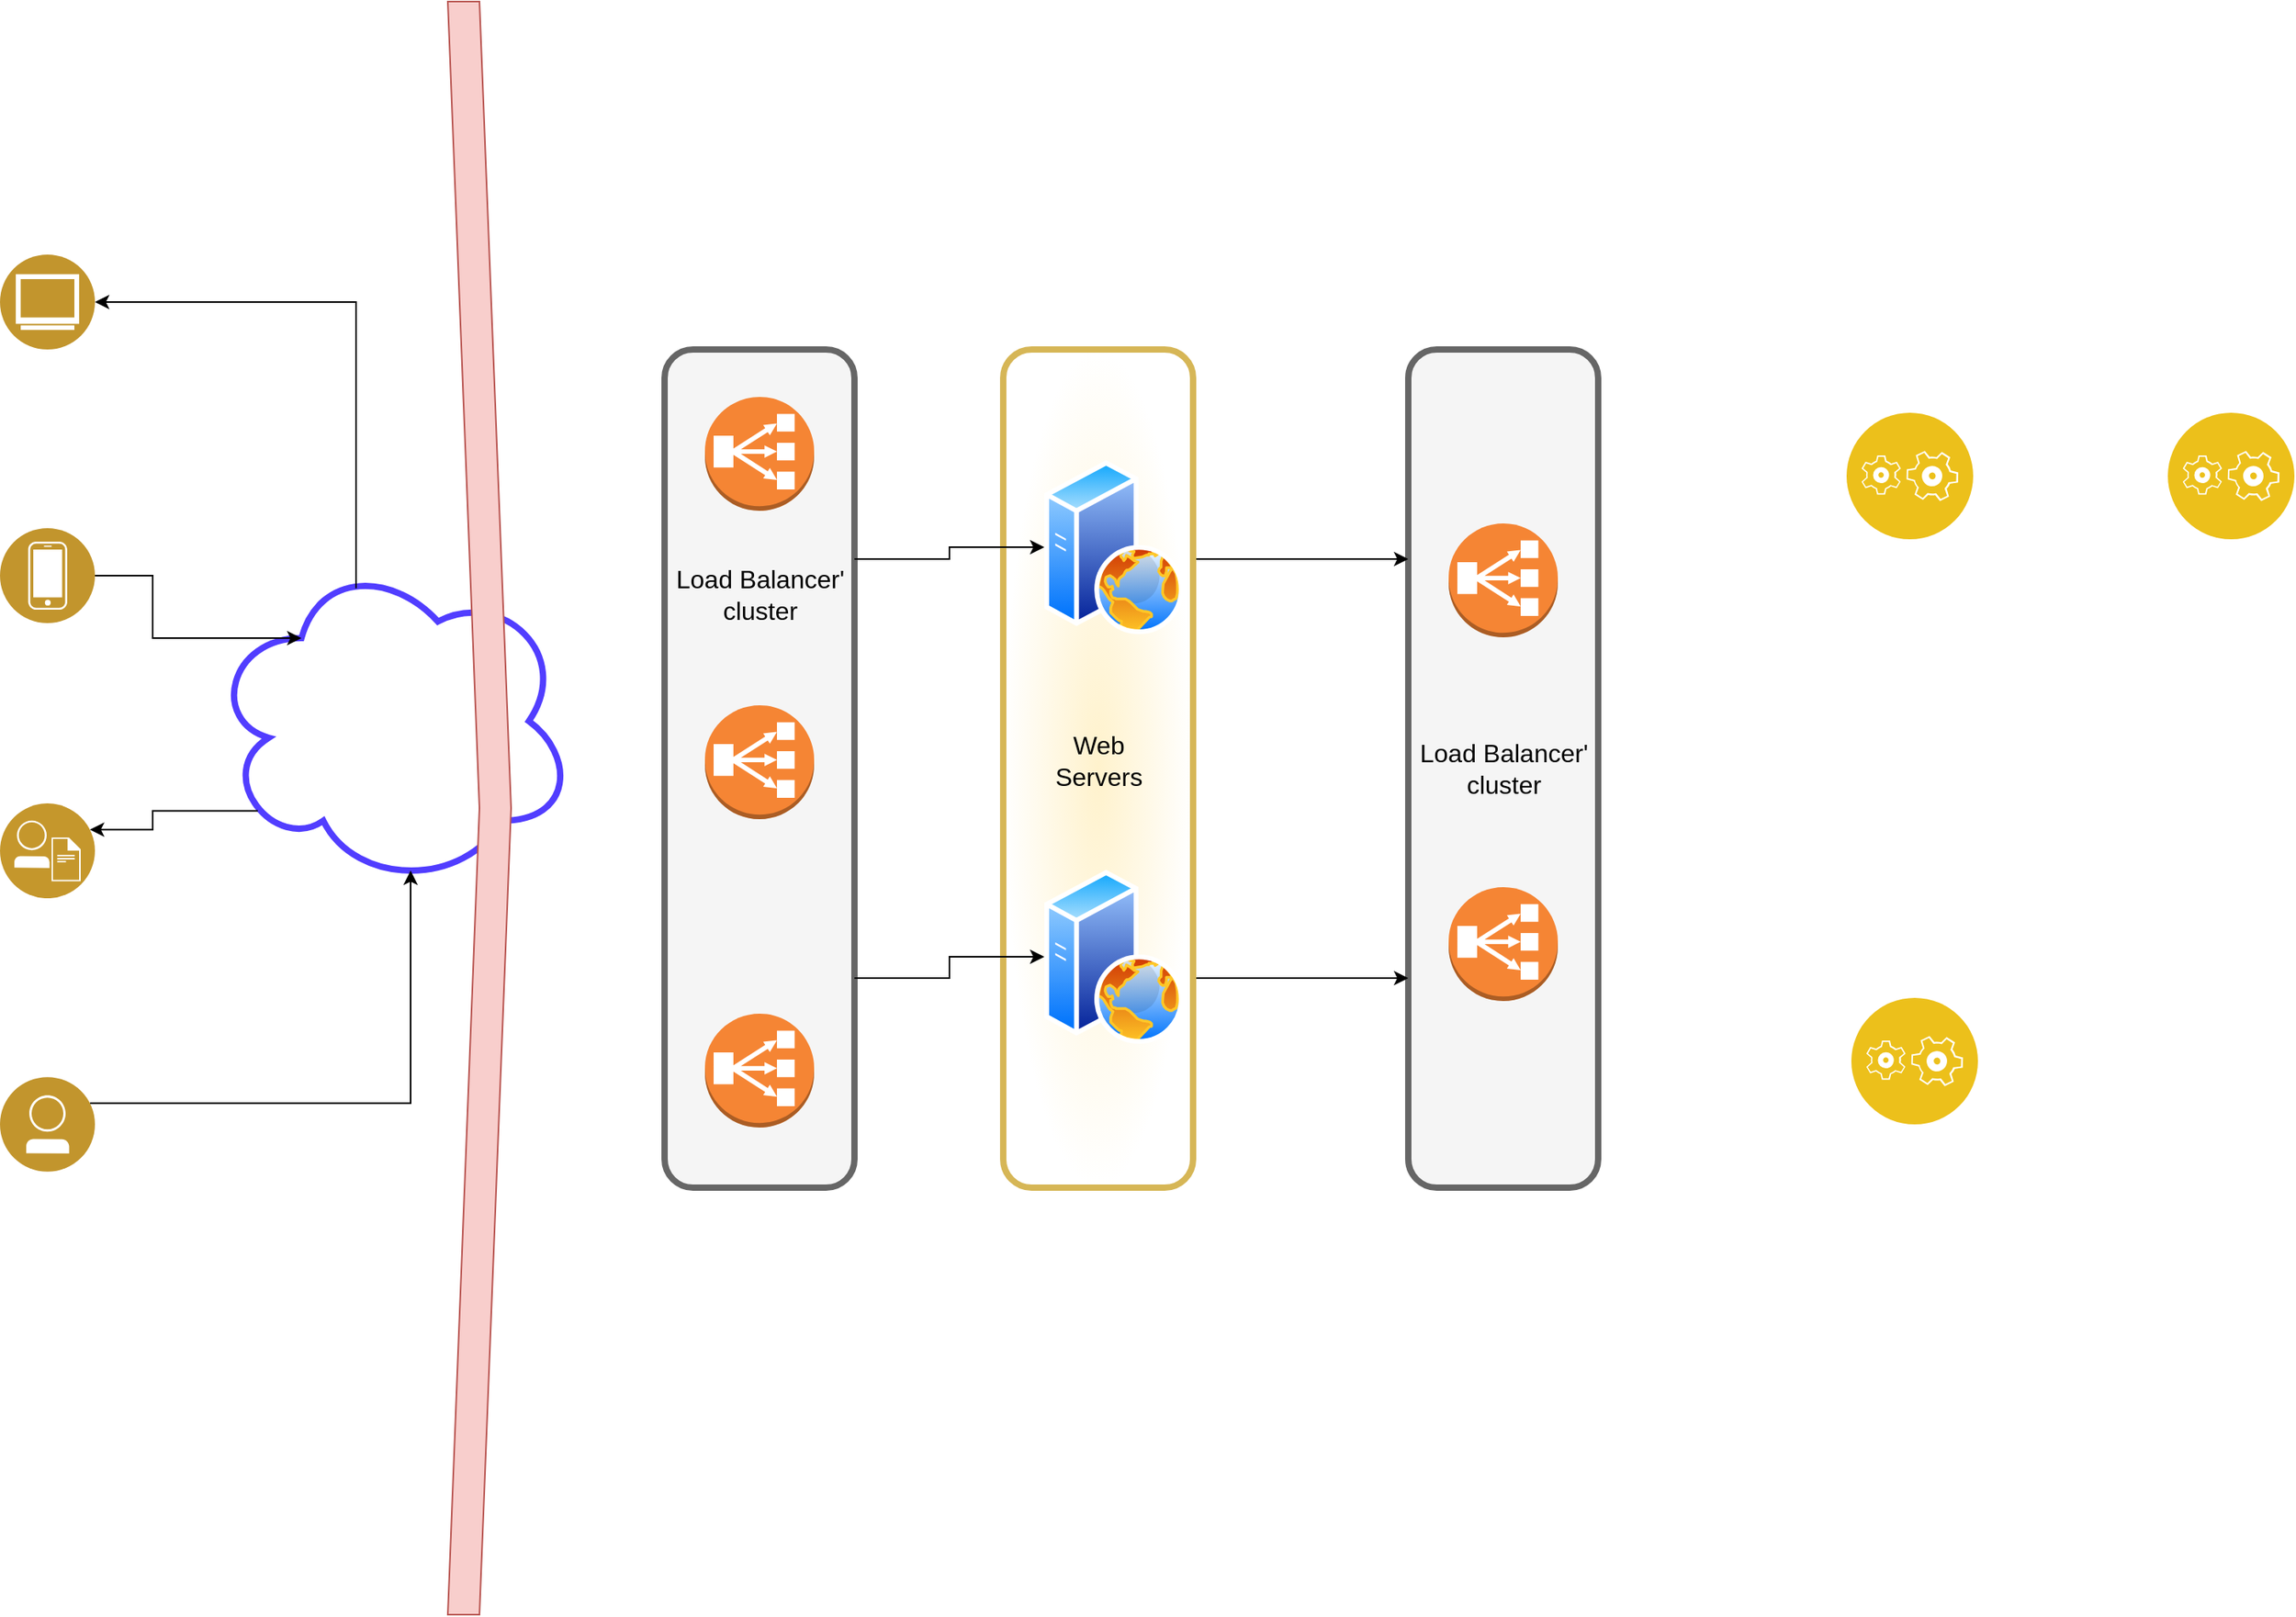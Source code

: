 <mxfile version="17.4.1" type="github" pages="2">
  <diagram id="31b32b95-0358-9bc7-6ba0-a27c054ed1a7" name="Page-1">
    <mxGraphModel dx="3199" dy="1478" grid="1" gridSize="10" guides="1" tooltips="1" connect="1" arrows="1" fold="1" page="1" pageScale="1" pageWidth="827" pageHeight="1169" background="none" math="0" shadow="0">
      <root>
        <mxCell id="0" />
        <mxCell id="1" parent="0" />
        <mxCell id="Bg8B_nmlzmfOJwWbH1iY-138" value="" style="group" vertex="1" connectable="0" parent="1">
          <mxGeometry x="550" y="280" width="120" height="530" as="geometry" />
        </mxCell>
        <mxCell id="Bg8B_nmlzmfOJwWbH1iY-132" value="" style="rounded=1;whiteSpace=wrap;html=1;strokeColor=#666666;strokeWidth=4;fillColor=#f5f5f5;fontColor=#333333;" vertex="1" parent="Bg8B_nmlzmfOJwWbH1iY-138">
          <mxGeometry width="120" height="530" as="geometry" />
        </mxCell>
        <mxCell id="Bg8B_nmlzmfOJwWbH1iY-133" value="" style="outlineConnect=0;dashed=0;verticalLabelPosition=bottom;verticalAlign=top;align=center;html=1;shape=mxgraph.aws3.classic_load_balancer;fillColor=#F58534;gradientColor=none;strokeColor=#513DFF;strokeWidth=4;" vertex="1" parent="Bg8B_nmlzmfOJwWbH1iY-138">
          <mxGeometry x="25.5" y="110" width="69" height="72" as="geometry" />
        </mxCell>
        <mxCell id="Bg8B_nmlzmfOJwWbH1iY-135" value="" style="outlineConnect=0;dashed=0;verticalLabelPosition=bottom;verticalAlign=top;align=center;html=1;shape=mxgraph.aws3.classic_load_balancer;fillColor=#F58534;gradientColor=none;strokeColor=#513DFF;strokeWidth=4;" vertex="1" parent="Bg8B_nmlzmfOJwWbH1iY-138">
          <mxGeometry x="25.5" y="340" width="69" height="72" as="geometry" />
        </mxCell>
        <mxCell id="Bg8B_nmlzmfOJwWbH1iY-136" value="&lt;font style=&quot;font-size: 16px&quot;&gt;Load Balancer&#39;&lt;br&gt;cluster&lt;/font&gt;" style="text;html=1;align=center;verticalAlign=middle;resizable=0;points=[];autosize=1;strokeColor=none;fillColor=none;" vertex="1" parent="Bg8B_nmlzmfOJwWbH1iY-138">
          <mxGeometry y="245" width="120" height="40" as="geometry" />
        </mxCell>
        <mxCell id="Bg8B_nmlzmfOJwWbH1iY-144" style="edgeStyle=orthogonalEdgeStyle;rounded=0;orthogonalLoop=1;jettySize=auto;html=1;exitX=1;exitY=0.75;exitDx=0;exitDy=0;entryX=0;entryY=0.75;entryDx=0;entryDy=0;fontSize=16;" edge="1" parent="1" source="Bg8B_nmlzmfOJwWbH1iY-127" target="Bg8B_nmlzmfOJwWbH1iY-132">
          <mxGeometry relative="1" as="geometry" />
        </mxCell>
        <mxCell id="Bg8B_nmlzmfOJwWbH1iY-145" style="edgeStyle=orthogonalEdgeStyle;rounded=0;orthogonalLoop=1;jettySize=auto;html=1;exitX=1;exitY=0.25;exitDx=0;exitDy=0;entryX=0;entryY=0.25;entryDx=0;entryDy=0;fontSize=16;" edge="1" parent="1" source="Bg8B_nmlzmfOJwWbH1iY-127" target="Bg8B_nmlzmfOJwWbH1iY-132">
          <mxGeometry relative="1" as="geometry" />
        </mxCell>
        <mxCell id="Bg8B_nmlzmfOJwWbH1iY-127" value="" style="rounded=1;whiteSpace=wrap;html=1;fontSize=16;strokeColor=#d6b656;strokeWidth=4;fillColor=#fff2cc;gradientColor=#ffffff;gradientDirection=radial;" vertex="1" parent="1">
          <mxGeometry x="294" y="280" width="120" height="530" as="geometry" />
        </mxCell>
        <mxCell id="Bg8B_nmlzmfOJwWbH1iY-108" value="" style="group" vertex="1" connectable="0" parent="1">
          <mxGeometry x="-340" y="60" width="363" height="1020" as="geometry" />
        </mxCell>
        <mxCell id="Bg8B_nmlzmfOJwWbH1iY-96" value="" style="ellipse;shape=cloud;whiteSpace=wrap;html=1;fillColor=none;strokeColor=#513DFF;strokeWidth=4;" vertex="1" parent="Bg8B_nmlzmfOJwWbH1iY-108">
          <mxGeometry x="133" y="350" width="230" height="210" as="geometry" />
        </mxCell>
        <mxCell id="Bg8B_nmlzmfOJwWbH1iY-95" value="" style="shape=step;perimeter=stepPerimeter;whiteSpace=wrap;html=1;fixedSize=1;fillColor=#f8cecc;strokeColor=#b85450;" vertex="1" parent="Bg8B_nmlzmfOJwWbH1iY-108">
          <mxGeometry x="283" width="40" height="1020" as="geometry" />
        </mxCell>
        <mxCell id="Bg8B_nmlzmfOJwWbH1iY-105" style="edgeStyle=orthogonalEdgeStyle;rounded=0;orthogonalLoop=1;jettySize=auto;html=1;exitX=1;exitY=0.5;exitDx=0;exitDy=0;entryX=0.25;entryY=0.25;entryDx=0;entryDy=0;entryPerimeter=0;" edge="1" parent="Bg8B_nmlzmfOJwWbH1iY-108" source="Bg8B_nmlzmfOJwWbH1iY-97" target="Bg8B_nmlzmfOJwWbH1iY-96">
          <mxGeometry relative="1" as="geometry" />
        </mxCell>
        <mxCell id="Bg8B_nmlzmfOJwWbH1iY-97" value="" style="aspect=fixed;perimeter=ellipsePerimeter;html=1;align=center;shadow=0;dashed=0;fontColor=#4277BB;labelBackgroundColor=#ffffff;fontSize=12;spacingTop=3;image;image=img/lib/ibm/users/device.svg;" vertex="1" parent="Bg8B_nmlzmfOJwWbH1iY-108">
          <mxGeometry y="333" width="60" height="60" as="geometry" />
        </mxCell>
        <mxCell id="Bg8B_nmlzmfOJwWbH1iY-98" value="" style="aspect=fixed;perimeter=ellipsePerimeter;html=1;align=center;shadow=0;dashed=0;fontColor=#4277BB;labelBackgroundColor=#ffffff;fontSize=12;spacingTop=3;image;image=img/lib/ibm/users/integrated_digital_experiences.svg;" vertex="1" parent="Bg8B_nmlzmfOJwWbH1iY-108">
          <mxGeometry y="507" width="60" height="60" as="geometry" />
        </mxCell>
        <mxCell id="Bg8B_nmlzmfOJwWbH1iY-106" style="edgeStyle=orthogonalEdgeStyle;rounded=0;orthogonalLoop=1;jettySize=auto;html=1;exitX=0.13;exitY=0.77;exitDx=0;exitDy=0;exitPerimeter=0;entryX=1;entryY=0.25;entryDx=0;entryDy=0;" edge="1" parent="Bg8B_nmlzmfOJwWbH1iY-108" source="Bg8B_nmlzmfOJwWbH1iY-96" target="Bg8B_nmlzmfOJwWbH1iY-98">
          <mxGeometry relative="1" as="geometry" />
        </mxCell>
        <mxCell id="Bg8B_nmlzmfOJwWbH1iY-107" style="edgeStyle=orthogonalEdgeStyle;rounded=0;orthogonalLoop=1;jettySize=auto;html=1;exitX=1;exitY=0.25;exitDx=0;exitDy=0;entryX=0.55;entryY=0.95;entryDx=0;entryDy=0;entryPerimeter=0;" edge="1" parent="Bg8B_nmlzmfOJwWbH1iY-108" source="Bg8B_nmlzmfOJwWbH1iY-99" target="Bg8B_nmlzmfOJwWbH1iY-96">
          <mxGeometry relative="1" as="geometry" />
        </mxCell>
        <mxCell id="Bg8B_nmlzmfOJwWbH1iY-99" value="" style="aspect=fixed;perimeter=ellipsePerimeter;html=1;align=center;shadow=0;dashed=0;fontColor=#4277BB;labelBackgroundColor=#ffffff;fontSize=12;spacingTop=3;image;image=img/lib/ibm/users/user.svg;" vertex="1" parent="Bg8B_nmlzmfOJwWbH1iY-108">
          <mxGeometry y="680" width="60" height="60" as="geometry" />
        </mxCell>
        <mxCell id="Bg8B_nmlzmfOJwWbH1iY-100" value="" style="aspect=fixed;perimeter=ellipsePerimeter;html=1;align=center;shadow=0;dashed=0;fontColor=#4277BB;labelBackgroundColor=#ffffff;fontSize=12;spacingTop=3;image;image=img/lib/ibm/users/browser.svg;" vertex="1" parent="Bg8B_nmlzmfOJwWbH1iY-108">
          <mxGeometry y="160" width="60" height="60" as="geometry" />
        </mxCell>
        <mxCell id="Bg8B_nmlzmfOJwWbH1iY-104" style="edgeStyle=orthogonalEdgeStyle;rounded=0;orthogonalLoop=1;jettySize=auto;html=1;exitX=0.4;exitY=0.1;exitDx=0;exitDy=0;exitPerimeter=0;entryX=1;entryY=0.5;entryDx=0;entryDy=0;" edge="1" parent="Bg8B_nmlzmfOJwWbH1iY-108" source="Bg8B_nmlzmfOJwWbH1iY-96" target="Bg8B_nmlzmfOJwWbH1iY-100">
          <mxGeometry relative="1" as="geometry">
            <Array as="points">
              <mxPoint x="225" y="190" />
            </Array>
          </mxGeometry>
        </mxCell>
        <mxCell id="Bg8B_nmlzmfOJwWbH1iY-114" value="" style="group" vertex="1" connectable="0" parent="1">
          <mxGeometry x="80" y="280" width="120" height="530" as="geometry" />
        </mxCell>
        <mxCell id="Bg8B_nmlzmfOJwWbH1iY-112" value="" style="rounded=1;whiteSpace=wrap;html=1;strokeColor=#666666;strokeWidth=4;fillColor=#f5f5f5;fontColor=#333333;" vertex="1" parent="Bg8B_nmlzmfOJwWbH1iY-114">
          <mxGeometry width="120" height="530" as="geometry" />
        </mxCell>
        <mxCell id="Bg8B_nmlzmfOJwWbH1iY-109" value="" style="outlineConnect=0;dashed=0;verticalLabelPosition=bottom;verticalAlign=top;align=center;html=1;shape=mxgraph.aws3.classic_load_balancer;fillColor=#F58534;gradientColor=none;strokeColor=#513DFF;strokeWidth=4;" vertex="1" parent="Bg8B_nmlzmfOJwWbH1iY-114">
          <mxGeometry x="25.5" y="30" width="69" height="72" as="geometry" />
        </mxCell>
        <mxCell id="Bg8B_nmlzmfOJwWbH1iY-110" value="" style="outlineConnect=0;dashed=0;verticalLabelPosition=bottom;verticalAlign=top;align=center;html=1;shape=mxgraph.aws3.classic_load_balancer;fillColor=#F58534;gradientColor=none;strokeColor=#513DFF;strokeWidth=4;" vertex="1" parent="Bg8B_nmlzmfOJwWbH1iY-114">
          <mxGeometry x="25.5" y="225" width="69" height="72" as="geometry" />
        </mxCell>
        <mxCell id="Bg8B_nmlzmfOJwWbH1iY-111" value="" style="outlineConnect=0;dashed=0;verticalLabelPosition=bottom;verticalAlign=top;align=center;html=1;shape=mxgraph.aws3.classic_load_balancer;fillColor=#F58534;gradientColor=none;strokeColor=#513DFF;strokeWidth=4;" vertex="1" parent="Bg8B_nmlzmfOJwWbH1iY-114">
          <mxGeometry x="25.5" y="420" width="69" height="72" as="geometry" />
        </mxCell>
        <mxCell id="Bg8B_nmlzmfOJwWbH1iY-113" value="&lt;font style=&quot;font-size: 16px&quot;&gt;Load Balancer&#39;&lt;br&gt;cluster&lt;/font&gt;" style="text;html=1;align=center;verticalAlign=middle;resizable=0;points=[];autosize=1;strokeColor=none;fillColor=none;" vertex="1" parent="Bg8B_nmlzmfOJwWbH1iY-114">
          <mxGeometry y="135" width="120" height="40" as="geometry" />
        </mxCell>
        <mxCell id="Bg8B_nmlzmfOJwWbH1iY-124" value="" style="aspect=fixed;perimeter=ellipsePerimeter;html=1;align=center;shadow=0;dashed=0;spacingTop=3;image;image=img/lib/active_directory/web_server.svg;fontSize=16;strokeColor=#513DFF;strokeWidth=4;fillColor=none;" vertex="1" parent="1">
          <mxGeometry x="320" y="350" width="88" height="110" as="geometry" />
        </mxCell>
        <mxCell id="Bg8B_nmlzmfOJwWbH1iY-125" value="" style="aspect=fixed;perimeter=ellipsePerimeter;html=1;align=center;shadow=0;dashed=0;spacingTop=3;image;image=img/lib/active_directory/web_server.svg;fontSize=16;strokeColor=#513DFF;strokeWidth=4;fillColor=none;" vertex="1" parent="1">
          <mxGeometry x="320" y="609" width="88" height="110" as="geometry" />
        </mxCell>
        <mxCell id="Bg8B_nmlzmfOJwWbH1iY-128" value="Web &lt;br&gt;Servers" style="text;html=1;align=center;verticalAlign=middle;resizable=0;points=[];autosize=1;strokeColor=none;fillColor=none;fontSize=16;" vertex="1" parent="1">
          <mxGeometry x="319" y="520" width="70" height="40" as="geometry" />
        </mxCell>
        <mxCell id="Bg8B_nmlzmfOJwWbH1iY-129" style="edgeStyle=orthogonalEdgeStyle;rounded=0;orthogonalLoop=1;jettySize=auto;html=1;entryX=0;entryY=0.5;entryDx=0;entryDy=0;fontSize=16;exitX=1;exitY=0.25;exitDx=0;exitDy=0;" edge="1" parent="1" source="Bg8B_nmlzmfOJwWbH1iY-112" target="Bg8B_nmlzmfOJwWbH1iY-124">
          <mxGeometry relative="1" as="geometry">
            <mxPoint x="220" y="515" as="sourcePoint" />
          </mxGeometry>
        </mxCell>
        <mxCell id="Bg8B_nmlzmfOJwWbH1iY-130" style="edgeStyle=orthogonalEdgeStyle;rounded=0;orthogonalLoop=1;jettySize=auto;html=1;exitX=1;exitY=0.75;exitDx=0;exitDy=0;entryX=0;entryY=0.5;entryDx=0;entryDy=0;fontSize=16;" edge="1" parent="1" source="Bg8B_nmlzmfOJwWbH1iY-112" target="Bg8B_nmlzmfOJwWbH1iY-125">
          <mxGeometry relative="1" as="geometry" />
        </mxCell>
        <mxCell id="Bg8B_nmlzmfOJwWbH1iY-146" value="" style="aspect=fixed;perimeter=ellipsePerimeter;html=1;align=center;shadow=0;dashed=0;fontColor=#4277BB;labelBackgroundColor=#ffffff;fontSize=12;spacingTop=3;image;image=img/lib/ibm/applications/application_logic.svg;strokeColor=#513DFF;strokeWidth=4;fillColor=none;gradientColor=#ffffff;gradientDirection=radial;" vertex="1" parent="1">
          <mxGeometry x="827" y="320" width="80" height="80" as="geometry" />
        </mxCell>
        <mxCell id="Bg8B_nmlzmfOJwWbH1iY-147" value="" style="aspect=fixed;perimeter=ellipsePerimeter;html=1;align=center;shadow=0;dashed=0;fontColor=#4277BB;labelBackgroundColor=#ffffff;fontSize=12;spacingTop=3;image;image=img/lib/ibm/applications/application_logic.svg;strokeColor=#513DFF;strokeWidth=4;fillColor=none;gradientColor=#ffffff;gradientDirection=radial;" vertex="1" parent="1">
          <mxGeometry x="1030" y="320" width="80" height="80" as="geometry" />
        </mxCell>
        <mxCell id="Bg8B_nmlzmfOJwWbH1iY-148" value="" style="aspect=fixed;perimeter=ellipsePerimeter;html=1;align=center;shadow=0;dashed=0;fontColor=#4277BB;labelBackgroundColor=#ffffff;fontSize=12;spacingTop=3;image;image=img/lib/ibm/applications/application_logic.svg;strokeColor=#513DFF;strokeWidth=4;fillColor=none;gradientColor=#ffffff;gradientDirection=radial;" vertex="1" parent="1">
          <mxGeometry x="830" y="690" width="80" height="80" as="geometry" />
        </mxCell>
      </root>
    </mxGraphModel>
  </diagram>
  <diagram id="idBs2UERAOV6qkiG88l8" name="CQRS">
    <mxGraphModel dx="1318" dy="821" grid="1" gridSize="10" guides="1" tooltips="1" connect="1" arrows="1" fold="1" page="1" pageScale="1" pageWidth="500" pageHeight="400" math="0" shadow="0">
      <root>
        <mxCell id="0" />
        <mxCell id="1" parent="0" />
        <mxCell id="PxqCbL-2LZfQ2RbIi71h-80" value="CQRS Group Service" style="fontStyle=0;verticalAlign=top;align=center;spacingTop=-2;fillColor=none;rounded=0;whiteSpace=wrap;html=1;strokeColor=#00882B;strokeWidth=2;dashed=1;container=1;collapsible=0;expand=0;recursiveResize=0;fontSize=12;" vertex="1" parent="1">
          <mxGeometry x="131" y="54" width="780" height="410" as="geometry" />
        </mxCell>
        <mxCell id="PxqCbL-2LZfQ2RbIi71h-82" value="" style="rounded=1;whiteSpace=wrap;html=1;fontSize=12;strokeColor=#9673a6;strokeWidth=2;fillColor=#EEE2F5;gradientColor=none;" vertex="1" parent="PxqCbL-2LZfQ2RbIi71h-80">
          <mxGeometry x="-11" y="24" width="801" height="126" as="geometry" />
        </mxCell>
        <mxCell id="PxqCbL-2LZfQ2RbIi71h-83" value="" style="rounded=1;whiteSpace=wrap;html=1;fontSize=12;strokeColor=#82b366;strokeWidth=2;fillColor=#d5e8d4;" vertex="1" parent="PxqCbL-2LZfQ2RbIi71h-80">
          <mxGeometry x="-11" y="248" width="801" height="126" as="geometry" />
        </mxCell>
        <mxCell id="PxqCbL-2LZfQ2RbIi71h-59" style="edgeStyle=orthogonalEdgeStyle;rounded=0;orthogonalLoop=1;jettySize=auto;html=1;exitX=1;exitY=0.25;exitDx=0;exitDy=0;entryX=0.5;entryY=1;entryDx=0;entryDy=0;fontSize=12;" edge="1" parent="1" source="PxqCbL-2LZfQ2RbIi71h-40" target="PxqCbL-2LZfQ2RbIi71h-44">
          <mxGeometry relative="1" as="geometry" />
        </mxCell>
        <mxCell id="PxqCbL-2LZfQ2RbIi71h-40" value="" style="shape=step;perimeter=stepPerimeter;whiteSpace=wrap;html=1;fixedSize=1;fontSize=12;strokeColor=#CDA2BE;strokeWidth=2;fillColor=none;" vertex="1" parent="1">
          <mxGeometry x="51" y="78" width="50" height="350" as="geometry" />
        </mxCell>
        <mxCell id="PxqCbL-2LZfQ2RbIi71h-41" value="Clients" style="text;html=1;align=center;verticalAlign=middle;resizable=0;points=[];autosize=1;strokeColor=none;fillColor=none;fontSize=12;rotation=-90;" vertex="1" parent="1">
          <mxGeometry x="31" y="239" width="50" height="20" as="geometry" />
        </mxCell>
        <mxCell id="PxqCbL-2LZfQ2RbIi71h-62" style="edgeStyle=orthogonalEdgeStyle;rounded=0;orthogonalLoop=1;jettySize=auto;html=1;exitX=0;exitY=0.25;exitDx=0;exitDy=0;entryX=0.75;entryY=0;entryDx=0;entryDy=0;fontSize=12;" edge="1" parent="1" source="PxqCbL-2LZfQ2RbIi71h-44" target="PxqCbL-2LZfQ2RbIi71h-40">
          <mxGeometry relative="1" as="geometry" />
        </mxCell>
        <mxCell id="PxqCbL-2LZfQ2RbIi71h-63" value="&amp;nbsp;cmd ACK&amp;nbsp;" style="edgeLabel;html=1;align=center;verticalAlign=middle;resizable=0;points=[];fontSize=12;" vertex="1" connectable="0" parent="PxqCbL-2LZfQ2RbIi71h-62">
          <mxGeometry x="-0.26" y="1" relative="1" as="geometry">
            <mxPoint as="offset" />
          </mxGeometry>
        </mxCell>
        <mxCell id="PxqCbL-2LZfQ2RbIi71h-64" style="edgeStyle=orthogonalEdgeStyle;rounded=0;orthogonalLoop=1;jettySize=auto;html=1;exitX=1;exitY=0.5;exitDx=0;exitDy=0;entryX=0;entryY=0.5;entryDx=0;entryDy=0;fontSize=12;" edge="1" parent="1" source="PxqCbL-2LZfQ2RbIi71h-44" target="PxqCbL-2LZfQ2RbIi71h-45">
          <mxGeometry relative="1" as="geometry" />
        </mxCell>
        <mxCell id="PxqCbL-2LZfQ2RbIi71h-44" value="Command&lt;br&gt;" style="aspect=fixed;perimeter=ellipsePerimeter;html=1;align=center;shadow=0;dashed=0;fontColor=#4277BB;labelBackgroundColor=#ffffff;fontSize=12;spacingTop=3;image;image=img/lib/ibm/devops/build_test.svg;strokeColor=#CDA2BE;strokeWidth=2;fillColor=none;" vertex="1" parent="1">
          <mxGeometry x="221" y="94" width="60" height="60" as="geometry" />
        </mxCell>
        <mxCell id="PxqCbL-2LZfQ2RbIi71h-65" style="edgeStyle=orthogonalEdgeStyle;rounded=0;orthogonalLoop=1;jettySize=auto;html=1;exitX=1;exitY=0.5;exitDx=0;exitDy=0;entryX=0;entryY=0.5;entryDx=0;entryDy=0;fontSize=12;" edge="1" parent="1" source="PxqCbL-2LZfQ2RbIi71h-45" target="PxqCbL-2LZfQ2RbIi71h-46">
          <mxGeometry relative="1" as="geometry" />
        </mxCell>
        <mxCell id="PxqCbL-2LZfQ2RbIi71h-45" value="Command&amp;nbsp;&lt;br&gt;Handler" style="aspect=fixed;perimeter=ellipsePerimeter;html=1;align=center;shadow=0;dashed=0;fontColor=#4277BB;labelBackgroundColor=#ffffff;fontSize=12;spacingTop=3;image;image=img/lib/ibm/applications/application_logic.svg;strokeColor=#CDA2BE;strokeWidth=2;fillColor=none;" vertex="1" parent="1">
          <mxGeometry x="361" y="94" width="60" height="60" as="geometry" />
        </mxCell>
        <mxCell id="PxqCbL-2LZfQ2RbIi71h-66" style="edgeStyle=orthogonalEdgeStyle;rounded=0;orthogonalLoop=1;jettySize=auto;html=1;exitX=1;exitY=0.5;exitDx=0;exitDy=0;entryX=0;entryY=0.5;entryDx=0;entryDy=0;fontSize=12;" edge="1" parent="1" source="PxqCbL-2LZfQ2RbIi71h-46" target="PxqCbL-2LZfQ2RbIi71h-49">
          <mxGeometry relative="1" as="geometry" />
        </mxCell>
        <mxCell id="PxqCbL-2LZfQ2RbIi71h-46" value="Write Model&lt;br&gt;" style="aspect=fixed;perimeter=ellipsePerimeter;html=1;align=center;shadow=0;dashed=0;fontColor=#4277BB;labelBackgroundColor=#ffffff;fontSize=12;spacingTop=3;image;image=img/lib/ibm/data/model.svg;strokeColor=#CDA2BE;strokeWidth=2;fillColor=none;" vertex="1" parent="1">
          <mxGeometry x="521" y="94" width="60" height="60" as="geometry" />
        </mxCell>
        <mxCell id="PxqCbL-2LZfQ2RbIi71h-70" style="edgeStyle=orthogonalEdgeStyle;rounded=0;orthogonalLoop=1;jettySize=auto;html=1;exitX=1;exitY=0.5;exitDx=0;exitDy=0;fontSize=12;" edge="1" parent="1" source="PxqCbL-2LZfQ2RbIi71h-49" target="PxqCbL-2LZfQ2RbIi71h-50">
          <mxGeometry relative="1" as="geometry" />
        </mxCell>
        <mxCell id="PxqCbL-2LZfQ2RbIi71h-49" value="Write DB&lt;br&gt;" style="aspect=fixed;perimeter=ellipsePerimeter;html=1;align=center;shadow=0;dashed=0;fontColor=#4277BB;labelBackgroundColor=#ffffff;fontSize=12;spacingTop=3;image;image=img/lib/ibm/data/data_services.svg;strokeColor=#CDA2BE;strokeWidth=2;fillColor=none;" vertex="1" parent="1">
          <mxGeometry x="661" y="94" width="60" height="60" as="geometry" />
        </mxCell>
        <mxCell id="PxqCbL-2LZfQ2RbIi71h-71" style="edgeStyle=orthogonalEdgeStyle;rounded=0;orthogonalLoop=1;jettySize=auto;html=1;exitX=0.5;exitY=1;exitDx=0;exitDy=0;exitPerimeter=0;entryX=1;entryY=0.5;entryDx=0;entryDy=0;fontSize=12;" edge="1" parent="1" source="PxqCbL-2LZfQ2RbIi71h-50" target="PxqCbL-2LZfQ2RbIi71h-55">
          <mxGeometry relative="1" as="geometry" />
        </mxCell>
        <mxCell id="PxqCbL-2LZfQ2RbIi71h-50" value="" style="sketch=0;points=[[0,0,0],[0.25,0,0],[0.5,0,0],[0.75,0,0],[1,0,0],[0,1,0],[0.25,1,0],[0.5,1,0],[0.75,1,0],[1,1,0],[0,0.25,0],[0,0.5,0],[0,0.75,0],[1,0.25,0],[1,0.5,0],[1,0.75,0]];outlineConnect=0;fontColor=#232F3E;gradientColor=#FF4F8B;gradientDirection=north;fillColor=#BC1356;strokeColor=#ffffff;dashed=0;verticalLabelPosition=bottom;verticalAlign=top;align=center;html=1;fontSize=12;fontStyle=0;aspect=fixed;shape=mxgraph.aws4.resourceIcon;resIcon=mxgraph.aws4.eventbridge;" vertex="1" parent="1">
          <mxGeometry x="801" y="214" width="78" height="78" as="geometry" />
        </mxCell>
        <mxCell id="PxqCbL-2LZfQ2RbIi71h-58" style="edgeStyle=orthogonalEdgeStyle;rounded=0;orthogonalLoop=1;jettySize=auto;html=1;exitX=0.5;exitY=0;exitDx=0;exitDy=0;entryX=1;entryY=0.75;entryDx=0;entryDy=0;fontSize=12;" edge="1" parent="1" source="PxqCbL-2LZfQ2RbIi71h-52" target="PxqCbL-2LZfQ2RbIi71h-40">
          <mxGeometry relative="1" as="geometry" />
        </mxCell>
        <mxCell id="PxqCbL-2LZfQ2RbIi71h-52" value="Query" style="aspect=fixed;perimeter=ellipsePerimeter;html=1;align=center;shadow=0;dashed=0;fontColor=#4277BB;labelBackgroundColor=#ffffff;fontSize=12;spacingTop=3;image;image=img/lib/ibm/devops/build_test.svg;strokeColor=#CDA2BE;strokeWidth=2;fillColor=none;" vertex="1" parent="1">
          <mxGeometry x="221" y="335" width="60" height="60" as="geometry" />
        </mxCell>
        <mxCell id="PxqCbL-2LZfQ2RbIi71h-67" style="edgeStyle=orthogonalEdgeStyle;rounded=0;orthogonalLoop=1;jettySize=auto;html=1;exitX=0;exitY=0.5;exitDx=0;exitDy=0;entryX=1;entryY=0.5;entryDx=0;entryDy=0;fontSize=12;" edge="1" parent="1" source="PxqCbL-2LZfQ2RbIi71h-53" target="PxqCbL-2LZfQ2RbIi71h-52">
          <mxGeometry relative="1" as="geometry" />
        </mxCell>
        <mxCell id="PxqCbL-2LZfQ2RbIi71h-53" value="Query&lt;br&gt;Handler" style="aspect=fixed;perimeter=ellipsePerimeter;html=1;align=center;shadow=0;dashed=0;fontColor=#4277BB;labelBackgroundColor=#ffffff;fontSize=12;spacingTop=3;image;image=img/lib/ibm/applications/application_logic.svg;strokeColor=#CDA2BE;strokeWidth=2;fillColor=none;" vertex="1" parent="1">
          <mxGeometry x="361" y="335" width="60" height="60" as="geometry" />
        </mxCell>
        <mxCell id="PxqCbL-2LZfQ2RbIi71h-68" style="edgeStyle=orthogonalEdgeStyle;rounded=0;orthogonalLoop=1;jettySize=auto;html=1;exitX=0;exitY=0.5;exitDx=0;exitDy=0;entryX=1;entryY=0.5;entryDx=0;entryDy=0;fontSize=12;" edge="1" parent="1" source="PxqCbL-2LZfQ2RbIi71h-54" target="PxqCbL-2LZfQ2RbIi71h-53">
          <mxGeometry relative="1" as="geometry" />
        </mxCell>
        <mxCell id="PxqCbL-2LZfQ2RbIi71h-54" value="Read Model" style="aspect=fixed;perimeter=ellipsePerimeter;html=1;align=center;shadow=0;dashed=0;fontColor=#4277BB;labelBackgroundColor=#ffffff;fontSize=12;spacingTop=3;image;image=img/lib/ibm/data/model.svg;strokeColor=#CDA2BE;strokeWidth=2;fillColor=none;" vertex="1" parent="1">
          <mxGeometry x="521" y="335" width="60" height="60" as="geometry" />
        </mxCell>
        <mxCell id="PxqCbL-2LZfQ2RbIi71h-69" style="edgeStyle=orthogonalEdgeStyle;rounded=0;orthogonalLoop=1;jettySize=auto;html=1;exitX=0;exitY=0.5;exitDx=0;exitDy=0;fontSize=12;" edge="1" parent="1" source="PxqCbL-2LZfQ2RbIi71h-55" target="PxqCbL-2LZfQ2RbIi71h-54">
          <mxGeometry relative="1" as="geometry" />
        </mxCell>
        <mxCell id="PxqCbL-2LZfQ2RbIi71h-55" value="Read&amp;nbsp;DB" style="aspect=fixed;perimeter=ellipsePerimeter;html=1;align=center;shadow=0;dashed=0;fontColor=#4277BB;labelBackgroundColor=#ffffff;fontSize=12;spacingTop=3;image;image=img/lib/ibm/data/data_services.svg;strokeColor=#CDA2BE;strokeWidth=2;fillColor=none;" vertex="1" parent="1">
          <mxGeometry x="661" y="335" width="60" height="60" as="geometry" />
        </mxCell>
        <mxCell id="PxqCbL-2LZfQ2RbIi71h-72" value="Events" style="text;html=1;align=center;verticalAlign=middle;resizable=0;points=[];autosize=1;strokeColor=none;fillColor=none;fontSize=12;" vertex="1" parent="1">
          <mxGeometry x="736" y="244" width="50" height="20" as="geometry" />
        </mxCell>
        <mxCell id="PxqCbL-2LZfQ2RbIi71h-86" value="Text" style="text;html=1;strokeColor=none;fillColor=none;align=center;verticalAlign=middle;whiteSpace=wrap;rounded=0;fontSize=12;" vertex="1" parent="1">
          <mxGeometry x="530" y="400" width="60" height="30" as="geometry" />
        </mxCell>
        <mxCell id="PxqCbL-2LZfQ2RbIi71h-89" value="&lt;h1&gt;&lt;span&gt;CQRS&lt;br&gt;&lt;/span&gt;&lt;br&gt;&lt;span style=&quot;font-size: 12px ; font-weight: normal&quot;&gt;This design pattern is used when there&#39;s a need to have different data models for Read and Write. &lt;/span&gt;&lt;br&gt;&lt;span style=&quot;font-size: 12px ; font-weight: normal&quot;&gt;&lt;ul&gt;&lt;li&gt;&lt;span style=&quot;font-size: 12px ; font-weight: normal&quot;&gt;&amp;nbsp;This requirements may come due to complex validations when writing data or extra &lt;/span&gt;&lt;span style=&quot;font-size: 12px ; font-weight: 400&quot;&gt;process&lt;/span&gt;&lt;span style=&quot;font-size: 12px ; font-weight: normal&quot;&gt;&amp;nbsp;of data on read, may lead to hard to &lt;/span&gt;&lt;span style=&quot;font-size: 12px ; font-weight: 400&quot;&gt;maintain&lt;/span&gt;&lt;span style=&quot;font-size: 12px ; font-weight: normal&quot;&gt;&amp;nbsp;data model. A &lt;/span&gt;&lt;span style=&quot;font-size: 12px ; font-weight: 400&quot;&gt;separation&lt;/span&gt;&lt;span style=&quot;font-size: 12px ; font-weight: normal&quot;&gt;&amp;nbsp;into command and queries can reduce the complexity of the &quot;single model&quot;.&lt;ul&gt;&lt;br&gt;&lt;/ul&gt;&lt;/span&gt;&lt;/li&gt;&lt;li&gt;&lt;span style=&quot;font-size: 12px ; font-weight: normal&quot;&gt;&amp;nbsp;Other reason maybe that the producer and consumer of the data, may be diferent and have diferent requirements regarding the presentation, once more a separation into commands and queries will simplify the data models.&lt;/span&gt;&lt;/li&gt;&lt;/ul&gt;&lt;/span&gt;&lt;/h1&gt;" style="text;html=1;spacing=5;spacingTop=-20;whiteSpace=wrap;overflow=hidden;rounded=0;fillColor=#fff2cc;strokeColor=#d6b656;" vertex="1" parent="1">
          <mxGeometry x="70" y="500" width="790" height="210" as="geometry" />
        </mxCell>
      </root>
    </mxGraphModel>
  </diagram>
</mxfile>
